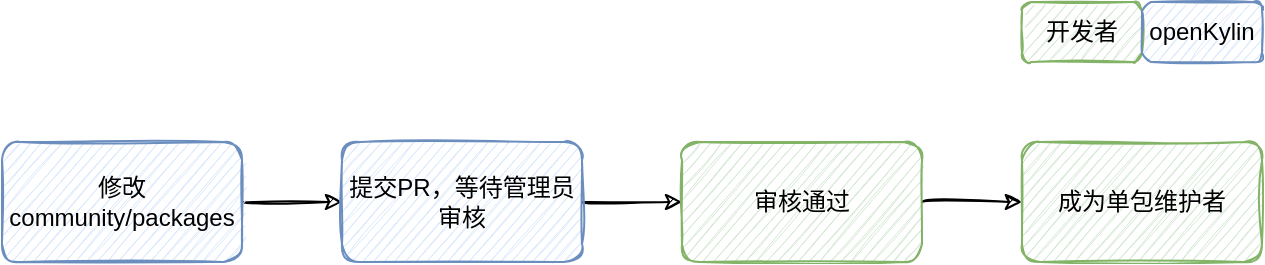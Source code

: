 <mxfile version="20.2.0" type="github">
  <diagram id="oz1kHgKvCgxcgCMBvD5w" name="第 1 页">
    <mxGraphModel dx="1422" dy="748" grid="1" gridSize="10" guides="1" tooltips="1" connect="1" arrows="1" fold="1" page="1" pageScale="1" pageWidth="827" pageHeight="1169" math="0" shadow="0">
      <root>
        <mxCell id="0" />
        <mxCell id="1" parent="0" />
        <mxCell id="4ACA8xONhZitXEJOrf2T-1" style="edgeStyle=orthogonalEdgeStyle;rounded=1;orthogonalLoop=1;jettySize=auto;html=1;exitX=1;exitY=0.5;exitDx=0;exitDy=0;entryX=0;entryY=0.5;entryDx=0;entryDy=0;sketch=1;curved=1;" edge="1" parent="1" source="4ACA8xONhZitXEJOrf2T-2" target="4ACA8xONhZitXEJOrf2T-4">
          <mxGeometry relative="1" as="geometry" />
        </mxCell>
        <mxCell id="4ACA8xONhZitXEJOrf2T-2" value="修改community/packages" style="rounded=1;whiteSpace=wrap;html=1;sketch=1;fillColor=#dae8fc;strokeColor=#6c8ebf;" vertex="1" parent="1">
          <mxGeometry x="90" y="120" width="120" height="60" as="geometry" />
        </mxCell>
        <mxCell id="4ACA8xONhZitXEJOrf2T-3" style="edgeStyle=orthogonalEdgeStyle;rounded=1;orthogonalLoop=1;jettySize=auto;html=1;exitX=1;exitY=0.5;exitDx=0;exitDy=0;sketch=1;curved=1;" edge="1" parent="1" source="4ACA8xONhZitXEJOrf2T-4" target="4ACA8xONhZitXEJOrf2T-6">
          <mxGeometry relative="1" as="geometry" />
        </mxCell>
        <mxCell id="4ACA8xONhZitXEJOrf2T-4" value="提交PR，等待管理员审核" style="rounded=1;whiteSpace=wrap;html=1;sketch=1;fillColor=#dae8fc;strokeColor=#6c8ebf;" vertex="1" parent="1">
          <mxGeometry x="260" y="120" width="120" height="60" as="geometry" />
        </mxCell>
        <mxCell id="4ACA8xONhZitXEJOrf2T-5" style="edgeStyle=orthogonalEdgeStyle;rounded=1;orthogonalLoop=1;jettySize=auto;html=1;exitX=1;exitY=0.5;exitDx=0;exitDy=0;entryX=0;entryY=0.5;entryDx=0;entryDy=0;sketch=1;curved=1;" edge="1" parent="1" source="4ACA8xONhZitXEJOrf2T-6" target="4ACA8xONhZitXEJOrf2T-8">
          <mxGeometry relative="1" as="geometry" />
        </mxCell>
        <mxCell id="4ACA8xONhZitXEJOrf2T-6" value="审核通过" style="rounded=1;whiteSpace=wrap;html=1;sketch=1;fillColor=#d5e8d4;strokeColor=#82b366;" vertex="1" parent="1">
          <mxGeometry x="430" y="120" width="120" height="60" as="geometry" />
        </mxCell>
        <mxCell id="4ACA8xONhZitXEJOrf2T-8" value="成为单包维护者" style="rounded=1;whiteSpace=wrap;html=1;sketch=1;fillColor=#d5e8d4;strokeColor=#82b366;" vertex="1" parent="1">
          <mxGeometry x="600" y="120" width="120" height="60" as="geometry" />
        </mxCell>
        <mxCell id="4ACA8xONhZitXEJOrf2T-17" value="" style="group" vertex="1" connectable="0" parent="1">
          <mxGeometry x="600" y="50" width="120" height="30" as="geometry" />
        </mxCell>
        <mxCell id="4ACA8xONhZitXEJOrf2T-18" value="开发者" style="rounded=1;whiteSpace=wrap;html=1;sketch=1;fillColor=#d5e8d4;strokeColor=#82b366;" vertex="1" parent="4ACA8xONhZitXEJOrf2T-17">
          <mxGeometry width="60" height="30" as="geometry" />
        </mxCell>
        <mxCell id="4ACA8xONhZitXEJOrf2T-19" value="openKylin" style="rounded=1;whiteSpace=wrap;html=1;sketch=1;fillColor=#dae8fc;strokeColor=#6c8ebf;" vertex="1" parent="4ACA8xONhZitXEJOrf2T-17">
          <mxGeometry x="60" width="60" height="30" as="geometry" />
        </mxCell>
      </root>
    </mxGraphModel>
  </diagram>
</mxfile>
